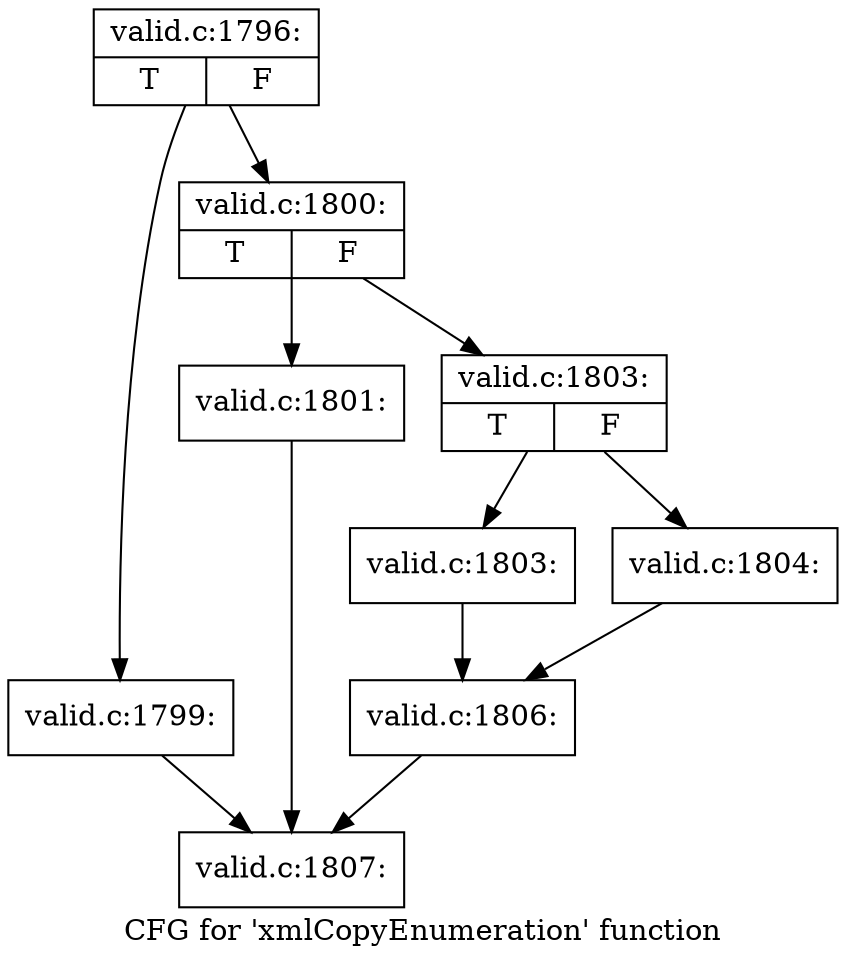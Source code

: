 digraph "CFG for 'xmlCopyEnumeration' function" {
	label="CFG for 'xmlCopyEnumeration' function";

	Node0x4f6daf0 [shape=record,label="{valid.c:1796:|{<s0>T|<s1>F}}"];
	Node0x4f6daf0 -> Node0x4f6c590;
	Node0x4f6daf0 -> Node0x4f6c5e0;
	Node0x4f6c590 [shape=record,label="{valid.c:1799:}"];
	Node0x4f6c590 -> Node0x4f6d2a0;
	Node0x4f6c5e0 [shape=record,label="{valid.c:1800:|{<s0>T|<s1>F}}"];
	Node0x4f6c5e0 -> Node0x4f6ec20;
	Node0x4f6c5e0 -> Node0x4f6ec70;
	Node0x4f6ec20 [shape=record,label="{valid.c:1801:}"];
	Node0x4f6ec20 -> Node0x4f6d2a0;
	Node0x4f6ec70 [shape=record,label="{valid.c:1803:|{<s0>T|<s1>F}}"];
	Node0x4f6ec70 -> Node0x4f6f0d0;
	Node0x4f6ec70 -> Node0x4f6f170;
	Node0x4f6f0d0 [shape=record,label="{valid.c:1803:}"];
	Node0x4f6f0d0 -> Node0x4f6f120;
	Node0x4f6f170 [shape=record,label="{valid.c:1804:}"];
	Node0x4f6f170 -> Node0x4f6f120;
	Node0x4f6f120 [shape=record,label="{valid.c:1806:}"];
	Node0x4f6f120 -> Node0x4f6d2a0;
	Node0x4f6d2a0 [shape=record,label="{valid.c:1807:}"];
}
